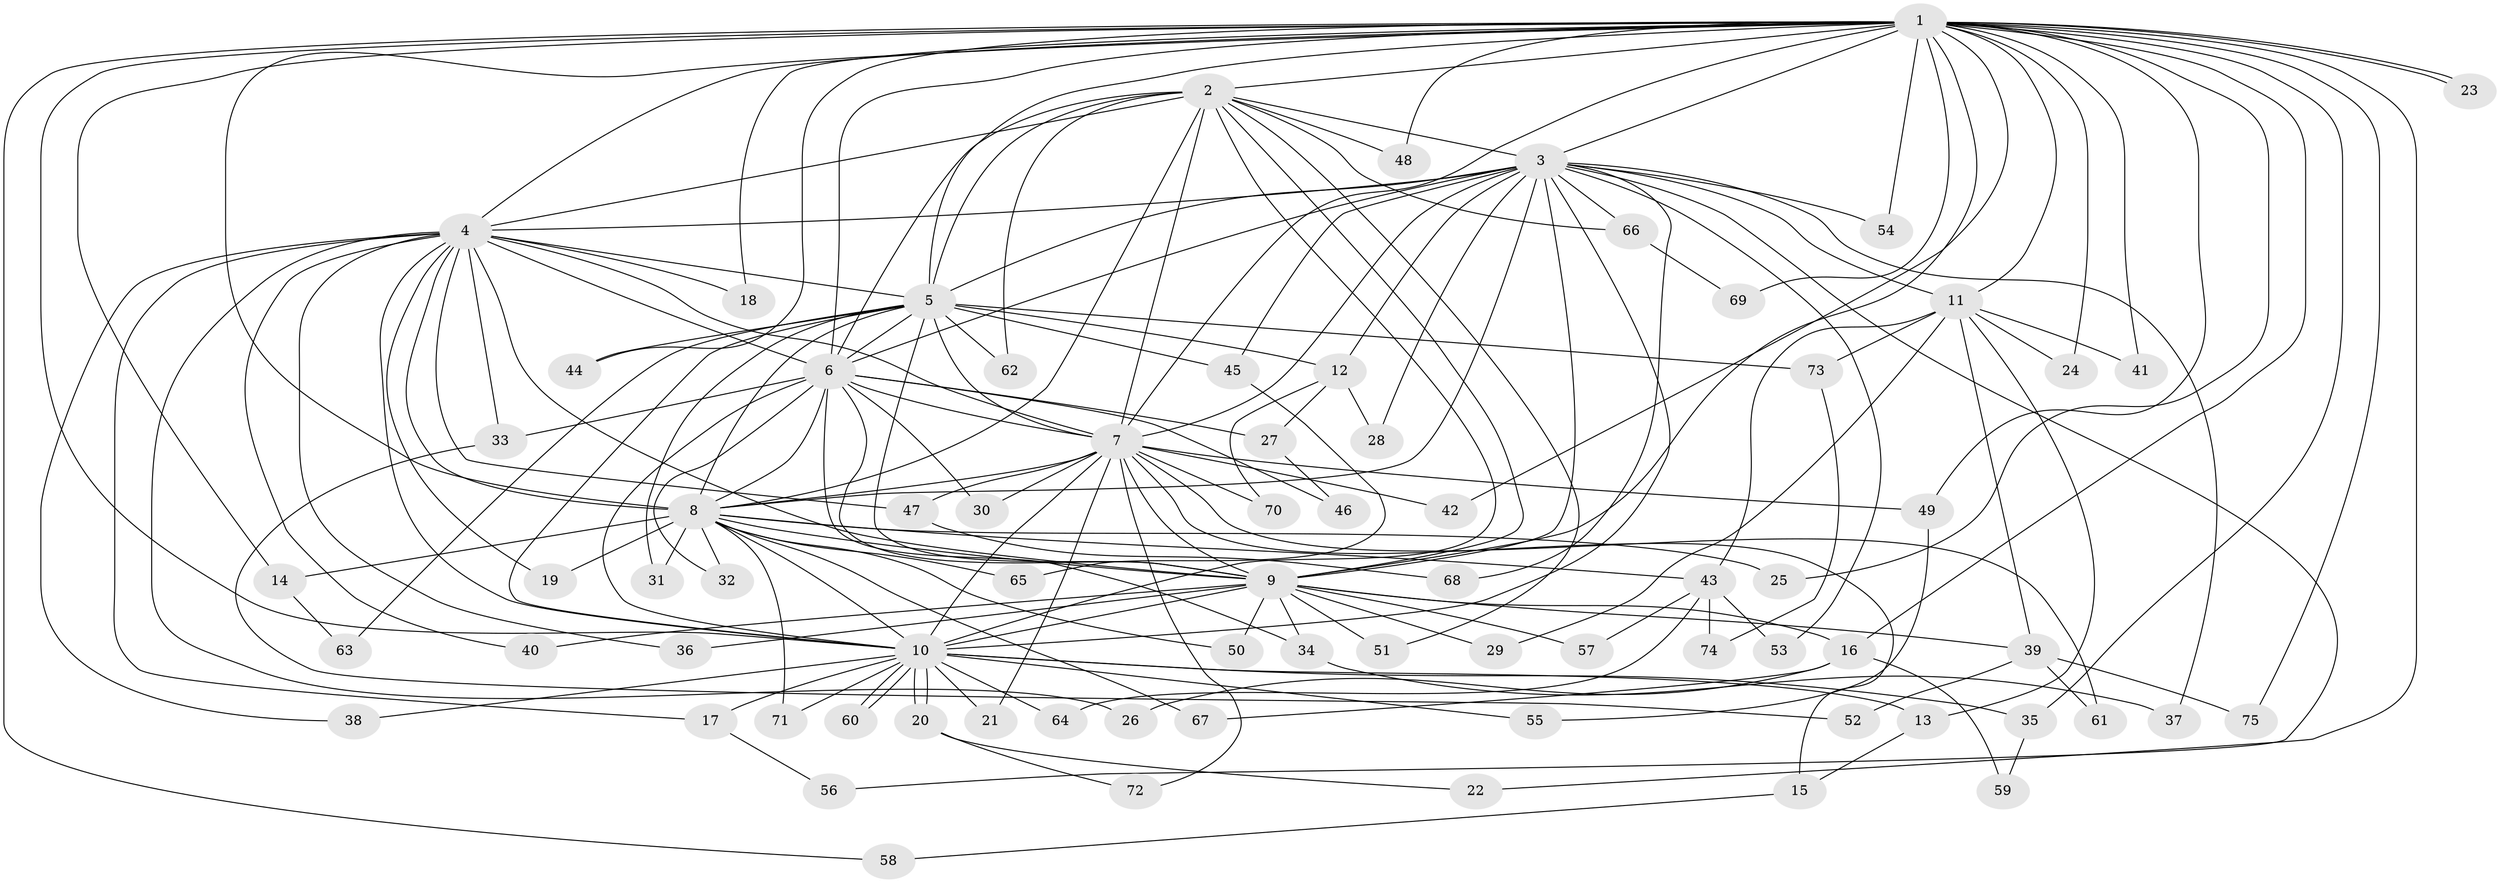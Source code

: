 // Generated by graph-tools (version 1.1) at 2025/34/03/09/25 02:34:59]
// undirected, 75 vertices, 175 edges
graph export_dot {
graph [start="1"]
  node [color=gray90,style=filled];
  1;
  2;
  3;
  4;
  5;
  6;
  7;
  8;
  9;
  10;
  11;
  12;
  13;
  14;
  15;
  16;
  17;
  18;
  19;
  20;
  21;
  22;
  23;
  24;
  25;
  26;
  27;
  28;
  29;
  30;
  31;
  32;
  33;
  34;
  35;
  36;
  37;
  38;
  39;
  40;
  41;
  42;
  43;
  44;
  45;
  46;
  47;
  48;
  49;
  50;
  51;
  52;
  53;
  54;
  55;
  56;
  57;
  58;
  59;
  60;
  61;
  62;
  63;
  64;
  65;
  66;
  67;
  68;
  69;
  70;
  71;
  72;
  73;
  74;
  75;
  1 -- 2;
  1 -- 3;
  1 -- 4;
  1 -- 5;
  1 -- 6;
  1 -- 7;
  1 -- 8;
  1 -- 9;
  1 -- 10;
  1 -- 11;
  1 -- 14;
  1 -- 16;
  1 -- 18;
  1 -- 22;
  1 -- 23;
  1 -- 23;
  1 -- 24;
  1 -- 25;
  1 -- 35;
  1 -- 41;
  1 -- 42;
  1 -- 44;
  1 -- 48;
  1 -- 49;
  1 -- 54;
  1 -- 58;
  1 -- 69;
  1 -- 75;
  2 -- 3;
  2 -- 4;
  2 -- 5;
  2 -- 6;
  2 -- 7;
  2 -- 8;
  2 -- 9;
  2 -- 10;
  2 -- 48;
  2 -- 51;
  2 -- 62;
  2 -- 66;
  3 -- 4;
  3 -- 5;
  3 -- 6;
  3 -- 7;
  3 -- 8;
  3 -- 9;
  3 -- 10;
  3 -- 11;
  3 -- 12;
  3 -- 28;
  3 -- 37;
  3 -- 45;
  3 -- 53;
  3 -- 54;
  3 -- 56;
  3 -- 66;
  3 -- 68;
  4 -- 5;
  4 -- 6;
  4 -- 7;
  4 -- 8;
  4 -- 9;
  4 -- 10;
  4 -- 17;
  4 -- 18;
  4 -- 19;
  4 -- 26;
  4 -- 33;
  4 -- 36;
  4 -- 38;
  4 -- 40;
  4 -- 47;
  5 -- 6;
  5 -- 7;
  5 -- 8;
  5 -- 9;
  5 -- 10;
  5 -- 12;
  5 -- 31;
  5 -- 44;
  5 -- 45;
  5 -- 62;
  5 -- 63;
  5 -- 73;
  6 -- 7;
  6 -- 8;
  6 -- 9;
  6 -- 10;
  6 -- 27;
  6 -- 30;
  6 -- 32;
  6 -- 33;
  6 -- 34;
  6 -- 46;
  7 -- 8;
  7 -- 9;
  7 -- 10;
  7 -- 15;
  7 -- 21;
  7 -- 30;
  7 -- 42;
  7 -- 47;
  7 -- 49;
  7 -- 61;
  7 -- 70;
  7 -- 72;
  8 -- 9;
  8 -- 10;
  8 -- 14;
  8 -- 19;
  8 -- 25;
  8 -- 31;
  8 -- 32;
  8 -- 43;
  8 -- 50;
  8 -- 65;
  8 -- 67;
  8 -- 71;
  9 -- 10;
  9 -- 16;
  9 -- 29;
  9 -- 34;
  9 -- 36;
  9 -- 39;
  9 -- 40;
  9 -- 50;
  9 -- 51;
  9 -- 57;
  10 -- 13;
  10 -- 17;
  10 -- 20;
  10 -- 20;
  10 -- 21;
  10 -- 35;
  10 -- 38;
  10 -- 55;
  10 -- 60;
  10 -- 60;
  10 -- 64;
  10 -- 71;
  11 -- 13;
  11 -- 24;
  11 -- 29;
  11 -- 39;
  11 -- 41;
  11 -- 43;
  11 -- 73;
  12 -- 27;
  12 -- 28;
  12 -- 70;
  13 -- 15;
  14 -- 63;
  15 -- 58;
  16 -- 26;
  16 -- 59;
  16 -- 67;
  17 -- 56;
  20 -- 22;
  20 -- 72;
  27 -- 46;
  33 -- 52;
  34 -- 37;
  35 -- 59;
  39 -- 52;
  39 -- 61;
  39 -- 75;
  43 -- 53;
  43 -- 57;
  43 -- 64;
  43 -- 74;
  45 -- 65;
  47 -- 68;
  49 -- 55;
  66 -- 69;
  73 -- 74;
}
